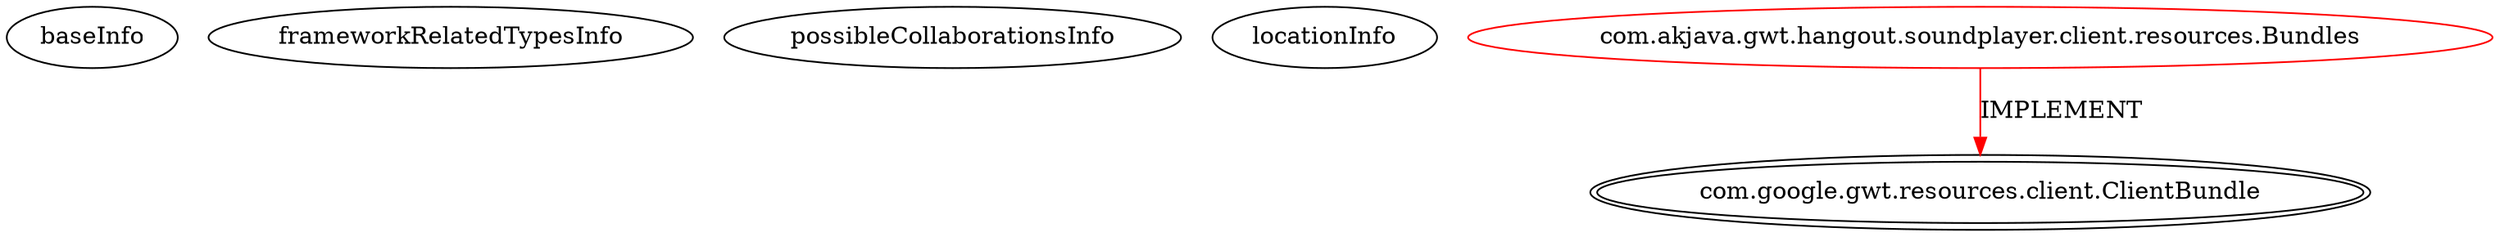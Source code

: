 digraph {
baseInfo[graphId=584,category="extension_graph",isAnonymous=false,possibleRelation=false]
frameworkRelatedTypesInfo[0="com.google.gwt.resources.client.ClientBundle"]
possibleCollaborationsInfo[]
locationInfo[projectName="akjava-GWT-Hangouts",filePath="/akjava-GWT-Hangouts/GWT-Hangouts-master/apps/sound-player/src/com/akjava/gwt/hangout/soundplayer/client/resources/Bundles.java",contextSignature="Bundles",graphId="584"]
0[label="com.akjava.gwt.hangout.soundplayer.client.resources.Bundles",vertexType="ROOT_CLIENT_CLASS_DECLARATION",isFrameworkType=false,color=red]
1[label="com.google.gwt.resources.client.ClientBundle",vertexType="FRAMEWORK_INTERFACE_TYPE",isFrameworkType=true,peripheries=2]
0->1[label="IMPLEMENT",color=red]
}

